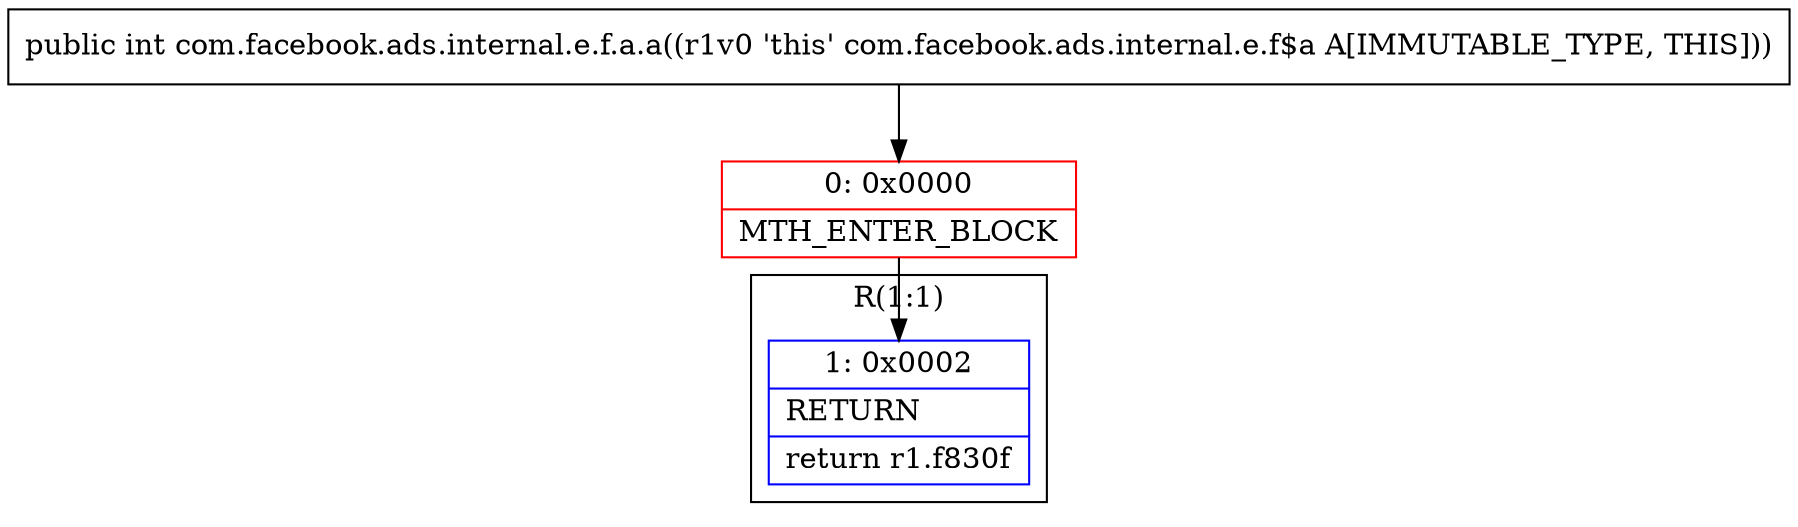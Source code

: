 digraph "CFG forcom.facebook.ads.internal.e.f.a.a()I" {
subgraph cluster_Region_911130922 {
label = "R(1:1)";
node [shape=record,color=blue];
Node_1 [shape=record,label="{1\:\ 0x0002|RETURN\l|return r1.f830f\l}"];
}
Node_0 [shape=record,color=red,label="{0\:\ 0x0000|MTH_ENTER_BLOCK\l}"];
MethodNode[shape=record,label="{public int com.facebook.ads.internal.e.f.a.a((r1v0 'this' com.facebook.ads.internal.e.f$a A[IMMUTABLE_TYPE, THIS])) }"];
MethodNode -> Node_0;
Node_0 -> Node_1;
}

